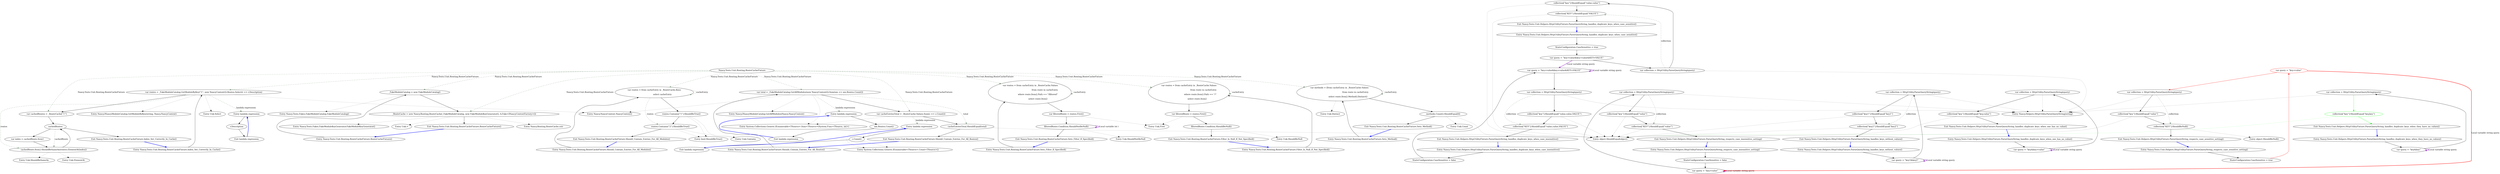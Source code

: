 digraph  {
n64 [label="Nancy.Tests.Unit.Routing.RouteCacheFixture", span=""];
n0 [label="Entry Nancy.Tests.Unit.Routing.RouteCacheFixture.RouteCacheFixture()", span="19-19", cluster="Nancy.Tests.Unit.Routing.RouteCacheFixture.RouteCacheFixture()"];
n1 [label="_FakeModuleCatalog = new FakeModuleCatalog()", span="21-21", cluster="Nancy.Tests.Unit.Routing.RouteCacheFixture.RouteCacheFixture()"];
n2 [label="_RouteCache = new Nancy.Routing.RouteCache(_FakeModuleCatalog, new FakeModuleKeyGenerator(), A.Fake<INancyContextFactory>())", span="23-23", cluster="Nancy.Tests.Unit.Routing.RouteCacheFixture.RouteCacheFixture()"];
n4 [label="Entry Nancy.Tests.Fakes.FakeModuleCatalog.FakeModuleCatalog()", span="13-13", cluster="Nancy.Tests.Fakes.FakeModuleCatalog.FakeModuleCatalog()"];
n3 [label="Exit Nancy.Tests.Unit.Routing.RouteCacheFixture.RouteCacheFixture()", span="19-19", cluster="Nancy.Tests.Unit.Routing.RouteCacheFixture.RouteCacheFixture()"];
n5 [label="Entry Nancy.Routing.RouteCache.cstr", span="", cluster="Nancy.Routing.RouteCache.cstr"];
n6 [label="Entry Nancy.Tests.Fakes.FakeModuleKeyGenerator.FakeModuleKeyGenerator()", span="4-4", cluster="Nancy.Tests.Fakes.FakeModuleKeyGenerator.FakeModuleKeyGenerator()"];
n7 [label="Entry Unk.>", span="", cluster="Unk.>"];
n8 [label="Entry Nancy.Tests.Unit.Routing.RouteCacheFixture.Should_Contain_Entries_For_All_Modules()", span="27-27", cluster="Nancy.Tests.Unit.Routing.RouteCacheFixture.Should_Contain_Entries_For_All_Modules()"];
n9 [label="var routes = from cacheEntry in _RouteCache.Keys\r\n                         select cacheEntry", span="29-30", cluster="Nancy.Tests.Unit.Routing.RouteCacheFixture.Should_Contain_Entries_For_All_Modules()"];
n10 [label="routes.Contains(''1'').ShouldBeTrue()", span="32-32", cluster="Nancy.Tests.Unit.Routing.RouteCacheFixture.Should_Contain_Entries_For_All_Modules()"];
n11 [label="routes.Contains(''2'').ShouldBeTrue()", span="33-33", cluster="Nancy.Tests.Unit.Routing.RouteCacheFixture.Should_Contain_Entries_For_All_Modules()"];
n13 [label="Entry Unk.Contains", span="", cluster="Unk.Contains"];
n14 [label="Entry bool.ShouldBeTrue()", span="85-85", cluster="bool.ShouldBeTrue()"];
n12 [label="Exit Nancy.Tests.Unit.Routing.RouteCacheFixture.Should_Contain_Entries_For_All_Modules()", span="27-27", cluster="Nancy.Tests.Unit.Routing.RouteCacheFixture.Should_Contain_Entries_For_All_Modules()"];
n15 [label="Entry Nancy.Tests.Unit.Routing.RouteCacheFixture.Should_Contain_Entries_For_All_Routes()", span="37-37", cluster="Nancy.Tests.Unit.Routing.RouteCacheFixture.Should_Contain_Entries_For_All_Routes()"];
n16 [label="var total = _FakeModuleCatalog.GetAllModules(new NancyContext()).Sum(nm => nm.Routes.Count())", span="39-39", cluster="Nancy.Tests.Unit.Routing.RouteCacheFixture.Should_Contain_Entries_For_All_Routes()"];
n17 [label="var cacheEntriesTotal = _RouteCache.Values.Sum(c => c.Count())", span="41-41", cluster="Nancy.Tests.Unit.Routing.RouteCacheFixture.Should_Contain_Entries_For_All_Routes()"];
n20 [label="Entry Nancy.NancyContext.NancyContext()", span="20-20", cluster="Nancy.NancyContext.NancyContext()"];
n21 [label="Entry Nancy.INancyModuleCatalog.GetAllModules(Nancy.NancyContext)", span="14-14", cluster="Nancy.INancyModuleCatalog.GetAllModules(Nancy.NancyContext)"];
n22 [label="Entry System.Collections.Generic.IEnumerable<TSource>.Sum<TSource>(System.Func<TSource, int>)", span="0-0", cluster="System.Collections.Generic.IEnumerable<TSource>.Sum<TSource>(System.Func<TSource, int>)"];
n24 [label="Entry lambda expression", span="39-39", cluster="lambda expression"];
n18 [label="cacheEntriesTotal.ShouldEqual(total)", span="43-43", cluster="Nancy.Tests.Unit.Routing.RouteCacheFixture.Should_Contain_Entries_For_All_Routes()"];
n28 [label="Entry lambda expression", span="41-41", cluster="lambda expression"];
n19 [label="Exit Nancy.Tests.Unit.Routing.RouteCacheFixture.Should_Contain_Entries_For_All_Routes()", span="37-37", cluster="Nancy.Tests.Unit.Routing.RouteCacheFixture.Should_Contain_Entries_For_All_Routes()"];
n23 [label="Entry object.ShouldEqual(object)", span="95-95", cluster="object.ShouldEqual(object)"];
n25 [label="nm.Routes.Count()", span="39-39", cluster="lambda expression"];
n26 [label="Exit lambda expression", span="39-39", cluster="lambda expression"];
n27 [label="Entry System.Collections.Generic.IEnumerable<TSource>.Count<TSource>()", span="0-0", cluster="System.Collections.Generic.IEnumerable<TSource>.Count<TSource>()"];
n29 [label="c.Count()", span="41-41", cluster="lambda expression"];
n30 [label="Exit lambda expression", span="41-41", cluster="lambda expression"];
n31 [label="Entry Nancy.Tests.Unit.Routing.RouteCacheFixture.Sets_Filter_If_Specified()", span="47-47", cluster="Nancy.Tests.Unit.Routing.RouteCacheFixture.Sets_Filter_If_Specified()"];
n32 [label="var routes = from cacheEntry in _RouteCache.Values\r\n                         from route in cacheEntry\r\n                         where route.Item2.Path == ''/filtered''\r\n                         select route.Item2", span="49-52", cluster="Nancy.Tests.Unit.Routing.RouteCacheFixture.Sets_Filter_If_Specified()"];
n33 [label="var filteredRoute = routes.First()", span="54-54", cluster="Nancy.Tests.Unit.Routing.RouteCacheFixture.Sets_Filter_If_Specified()"];
n34 [label="filteredRoute.Condition.ShouldNotBeNull()", span="56-56", cluster="Nancy.Tests.Unit.Routing.RouteCacheFixture.Sets_Filter_If_Specified()"];
n36 [label="Entry Unk.First", span="", cluster="Unk.First"];
n35 [label="Exit Nancy.Tests.Unit.Routing.RouteCacheFixture.Sets_Filter_If_Specified()", span="47-47", cluster="Nancy.Tests.Unit.Routing.RouteCacheFixture.Sets_Filter_If_Specified()"];
n37 [label="Entry Unk.ShouldNotBeNull", span="", cluster="Unk.ShouldNotBeNull"];
n38 [label="Entry Nancy.Tests.Unit.Routing.RouteCacheFixture.Filter_Is_Null_If_Not_Specified()", span="60-60", cluster="Nancy.Tests.Unit.Routing.RouteCacheFixture.Filter_Is_Null_If_Not_Specified()"];
n39 [label="var routes = from cacheEntry in _RouteCache.Values\r\n                         from route in cacheEntry\r\n                         where route.Item2.Path == ''/''\r\n                         select route.Item2", span="62-65", cluster="Nancy.Tests.Unit.Routing.RouteCacheFixture.Filter_Is_Null_If_Not_Specified()"];
n40 [label="var filteredRoute = routes.First()", span="67-67", cluster="Nancy.Tests.Unit.Routing.RouteCacheFixture.Filter_Is_Null_If_Not_Specified()"];
n41 [label="filteredRoute.Condition.ShouldBeNull()", span="69-69", cluster="Nancy.Tests.Unit.Routing.RouteCacheFixture.Filter_Is_Null_If_Not_Specified()"];
n42 [label="Exit Nancy.Tests.Unit.Routing.RouteCacheFixture.Filter_Is_Null_If_Not_Specified()", span="60-60", cluster="Nancy.Tests.Unit.Routing.RouteCacheFixture.Filter_Is_Null_If_Not_Specified()"];
n43 [label="Entry Unk.ShouldBeNull", span="", cluster="Unk.ShouldBeNull"];
n44 [label="Entry Nancy.Tests.Unit.Routing.RouteCacheFixture.Sets_Method()", span="73-73", cluster="Nancy.Tests.Unit.Routing.RouteCacheFixture.Sets_Method()"];
n45 [label="var methods = (from cacheEntry in _RouteCache.Values\r\n                          from route in cacheEntry\r\n                          select route.Item2.Method).Distinct()", span="75-77", cluster="Nancy.Tests.Unit.Routing.RouteCacheFixture.Sets_Method()"];
n46 [label="methods.Count().ShouldEqual(4)", span="79-79", cluster="Nancy.Tests.Unit.Routing.RouteCacheFixture.Sets_Method()"];
n48 [label="Entry Unk.Distinct", span="", cluster="Unk.Distinct"];
n47 [label="Exit Nancy.Tests.Unit.Routing.RouteCacheFixture.Sets_Method()", span="73-73", cluster="Nancy.Tests.Unit.Routing.RouteCacheFixture.Sets_Method()"];
n49 [label="Entry Unk.Count", span="", cluster="Unk.Count"];
n50 [label="Entry Nancy.Tests.Unit.Routing.RouteCacheFixture.Index_Set_Correctly_In_Cache()", span="83-83", cluster="Nancy.Tests.Unit.Routing.RouteCacheFixture.Index_Set_Correctly_In_Cache()"];
n51 [label="var routes = _FakeModuleCatalog.GetModuleByKey(''1'', new NancyContext()).Routes.Select(r => r.Description)", span="85-85", cluster="Nancy.Tests.Unit.Routing.RouteCacheFixture.Index_Set_Correctly_In_Cache()"];
n52 [label="var cachedRoutes = _RouteCache[''1'']", span="87-87", cluster="Nancy.Tests.Unit.Routing.RouteCacheFixture.Index_Set_Correctly_In_Cache()"];
n57 [label="Entry Nancy.INancyModuleCatalog.GetModuleByKey(string, Nancy.NancyContext)", span="22-22", cluster="Nancy.INancyModuleCatalog.GetModuleByKey(string, Nancy.NancyContext)"];
n58 [label="Entry Unk.Select", span="", cluster="Unk.Select"];
n61 [label="Entry lambda expression", span="85-85", cluster="lambda expression"];
n55 [label="cachedRoute.Item2.ShouldBeSameAs(routes.ElementAt(index))", span="92-92", cluster="Nancy.Tests.Unit.Routing.RouteCacheFixture.Index_Set_Correctly_In_Cache()"];
n53 [label=cachedRoutes, span="89-89", cluster="Nancy.Tests.Unit.Routing.RouteCacheFixture.Index_Set_Correctly_In_Cache()"];
n54 [label="var index = cachedRoute.Item1", span="91-91", cluster="Nancy.Tests.Unit.Routing.RouteCacheFixture.Index_Set_Correctly_In_Cache()"];
n56 [label="Exit Nancy.Tests.Unit.Routing.RouteCacheFixture.Index_Set_Correctly_In_Cache()", span="83-83", cluster="Nancy.Tests.Unit.Routing.RouteCacheFixture.Index_Set_Correctly_In_Cache()"];
n59 [label="Entry Unk.ElementAt", span="", cluster="Unk.ElementAt"];
n60 [label="Entry Unk.ShouldBeSameAs", span="", cluster="Unk.ShouldBeSameAs"];
n62 [label="r.Description", span="85-85", cluster="lambda expression"];
n63 [label="Exit lambda expression", span="85-85", cluster="lambda expression"];
m0_24 [label="Entry Nancy.Tests.Unit.Helpers.HttpUtilityFixture.ParseQueryString_handles_duplicate_keys_when_case_sensitive()", span="53-53", cluster="Nancy.Tests.Unit.Helpers.HttpUtilityFixture.ParseQueryString_handles_duplicate_keys_when_case_sensitive()", file="HttpUtilityFixture.cs"];
m0_25 [label="StaticConfiguration.CaseSensitive = true", span="56-56", cluster="Nancy.Tests.Unit.Helpers.HttpUtilityFixture.ParseQueryString_handles_duplicate_keys_when_case_sensitive()", file="HttpUtilityFixture.cs"];
m0_26 [label="var query = ''key=value&key=value&KEY=VALUE''", span="57-57", cluster="Nancy.Tests.Unit.Helpers.HttpUtilityFixture.ParseQueryString_handles_duplicate_keys_when_case_sensitive()", file="HttpUtilityFixture.cs"];
m0_27 [label="var collection = HttpUtility.ParseQueryString(query)", span="60-60", cluster="Nancy.Tests.Unit.Helpers.HttpUtilityFixture.ParseQueryString_handles_duplicate_keys_when_case_sensitive()", file="HttpUtilityFixture.cs"];
m0_28 [label="collection[''key''].ShouldEqual(''value,value'')", span="63-63", cluster="Nancy.Tests.Unit.Helpers.HttpUtilityFixture.ParseQueryString_handles_duplicate_keys_when_case_sensitive()", file="HttpUtilityFixture.cs"];
m0_29 [label="collection[''KEY''].ShouldEqual(''VALUE'')", span="64-64", cluster="Nancy.Tests.Unit.Helpers.HttpUtilityFixture.ParseQueryString_handles_duplicate_keys_when_case_sensitive()", file="HttpUtilityFixture.cs"];
m0_30 [label="Exit Nancy.Tests.Unit.Helpers.HttpUtilityFixture.ParseQueryString_handles_duplicate_keys_when_case_sensitive()", span="53-53", cluster="Nancy.Tests.Unit.Helpers.HttpUtilityFixture.ParseQueryString_handles_duplicate_keys_when_case_sensitive()", file="HttpUtilityFixture.cs"];
m0_16 [label="Entry object.ShouldBeNull()", span="145-145", cluster="object.ShouldBeNull()", file="HttpUtilityFixture.cs"];
m0_0 [label="Entry Nancy.Tests.Unit.Helpers.HttpUtilityFixture.ParseQueryString_respects_case_insensitive_setting()", span="8-8", cluster="Nancy.Tests.Unit.Helpers.HttpUtilityFixture.ParseQueryString_respects_case_insensitive_setting()", file="HttpUtilityFixture.cs"];
m0_1 [label="StaticConfiguration.CaseSensitive = false", span="11-11", cluster="Nancy.Tests.Unit.Helpers.HttpUtilityFixture.ParseQueryString_respects_case_insensitive_setting()", file="HttpUtilityFixture.cs"];
m0_2 [label="var query = ''key=value''", span="12-12", cluster="Nancy.Tests.Unit.Helpers.HttpUtilityFixture.ParseQueryString_respects_case_insensitive_setting()", file="HttpUtilityFixture.cs"];
m0_3 [label="var collection = HttpUtility.ParseQueryString(query)", span="15-15", cluster="Nancy.Tests.Unit.Helpers.HttpUtilityFixture.ParseQueryString_respects_case_insensitive_setting()", file="HttpUtilityFixture.cs"];
m0_4 [label="collection[''key''].ShouldEqual(''value'')", span="18-18", cluster="Nancy.Tests.Unit.Helpers.HttpUtilityFixture.ParseQueryString_respects_case_insensitive_setting()", file="HttpUtilityFixture.cs"];
m0_5 [label="collection[''KEY''].ShouldEqual(''value'')", span="19-19", cluster="Nancy.Tests.Unit.Helpers.HttpUtilityFixture.ParseQueryString_respects_case_insensitive_setting()", file="HttpUtilityFixture.cs"];
m0_6 [label="Exit Nancy.Tests.Unit.Helpers.HttpUtilityFixture.ParseQueryString_respects_case_insensitive_setting()", span="8-8", cluster="Nancy.Tests.Unit.Helpers.HttpUtilityFixture.ParseQueryString_respects_case_insensitive_setting()", file="HttpUtilityFixture.cs"];
m0_37 [label="Entry Nancy.Tests.Unit.Helpers.HttpUtilityFixture.ParseQueryString_handles_duplicate_keys_when_one_has_no_value()", span="82-82", cluster="Nancy.Tests.Unit.Helpers.HttpUtilityFixture.ParseQueryString_handles_duplicate_keys_when_one_has_no_value()", file="HttpUtilityFixture.cs"];
m0_38 [label="var query = ''key&key=value''", span="85-85", cluster="Nancy.Tests.Unit.Helpers.HttpUtilityFixture.ParseQueryString_handles_duplicate_keys_when_one_has_no_value()", file="HttpUtilityFixture.cs"];
m0_39 [label="var collection = HttpUtility.ParseQueryString(query)", span="88-88", cluster="Nancy.Tests.Unit.Helpers.HttpUtilityFixture.ParseQueryString_handles_duplicate_keys_when_one_has_no_value()", file="HttpUtilityFixture.cs"];
m0_40 [label="collection[''key''].ShouldEqual(''key,value'')", span="91-91", cluster="Nancy.Tests.Unit.Helpers.HttpUtilityFixture.ParseQueryString_handles_duplicate_keys_when_one_has_no_value()", file="HttpUtilityFixture.cs"];
m0_41 [label="Exit Nancy.Tests.Unit.Helpers.HttpUtilityFixture.ParseQueryString_handles_duplicate_keys_when_one_has_no_value()", span="82-82", cluster="Nancy.Tests.Unit.Helpers.HttpUtilityFixture.ParseQueryString_handles_duplicate_keys_when_one_has_no_value()", file="HttpUtilityFixture.cs"];
m0_42 [label="Entry Nancy.Tests.Unit.Helpers.HttpUtilityFixture.ParseQueryString_handles_duplicate_keys_when_they_have_no_values()", span="95-95", cluster="Nancy.Tests.Unit.Helpers.HttpUtilityFixture.ParseQueryString_handles_duplicate_keys_when_they_have_no_values()", file="HttpUtilityFixture.cs"];
m0_43 [label="var query = ''key&key''", span="98-98", cluster="Nancy.Tests.Unit.Helpers.HttpUtilityFixture.ParseQueryString_handles_duplicate_keys_when_they_have_no_values()", file="HttpUtilityFixture.cs"];
m0_44 [label="var collection = HttpUtility.ParseQueryString(query)", span="101-101", cluster="Nancy.Tests.Unit.Helpers.HttpUtilityFixture.ParseQueryString_handles_duplicate_keys_when_they_have_no_values()", file="HttpUtilityFixture.cs"];
m0_45 [label="collection[''key''].ShouldEqual(''key,key'')", span="108-108", cluster="Nancy.Tests.Unit.Helpers.HttpUtilityFixture.ParseQueryString_handles_duplicate_keys_when_they_have_no_values()", file="HttpUtilityFixture.cs", color=green, community=0];
m0_46 [label="Exit Nancy.Tests.Unit.Helpers.HttpUtilityFixture.ParseQueryString_handles_duplicate_keys_when_they_have_no_values()", span="95-95", cluster="Nancy.Tests.Unit.Helpers.HttpUtilityFixture.ParseQueryString_handles_duplicate_keys_when_they_have_no_values()", file="HttpUtilityFixture.cs"];
m0_9 [label="Entry Nancy.Tests.Unit.Helpers.HttpUtilityFixture.ParseQueryString_respects_case_sensitive_setting()", span="23-23", cluster="Nancy.Tests.Unit.Helpers.HttpUtilityFixture.ParseQueryString_respects_case_sensitive_setting()", file="HttpUtilityFixture.cs"];
m0_10 [label="StaticConfiguration.CaseSensitive = true", span="26-26", cluster="Nancy.Tests.Unit.Helpers.HttpUtilityFixture.ParseQueryString_respects_case_sensitive_setting()", file="HttpUtilityFixture.cs"];
m0_11 [label="var query = ''key=value''", span="27-27", cluster="Nancy.Tests.Unit.Helpers.HttpUtilityFixture.ParseQueryString_respects_case_sensitive_setting()", color=red, community=0, file="HttpUtilityFixture.cs"];
m0_12 [label="var collection = HttpUtility.ParseQueryString(query)", span="30-30", cluster="Nancy.Tests.Unit.Helpers.HttpUtilityFixture.ParseQueryString_respects_case_sensitive_setting()", file="HttpUtilityFixture.cs"];
m0_13 [label="collection[''key''].ShouldEqual(''value'')", span="33-33", cluster="Nancy.Tests.Unit.Helpers.HttpUtilityFixture.ParseQueryString_respects_case_sensitive_setting()", file="HttpUtilityFixture.cs"];
m0_14 [label="collection[''KEY''].ShouldBeNull()", span="34-34", cluster="Nancy.Tests.Unit.Helpers.HttpUtilityFixture.ParseQueryString_respects_case_sensitive_setting()", file="HttpUtilityFixture.cs"];
m0_15 [label="Exit Nancy.Tests.Unit.Helpers.HttpUtilityFixture.ParseQueryString_respects_case_sensitive_setting()", span="23-23", cluster="Nancy.Tests.Unit.Helpers.HttpUtilityFixture.ParseQueryString_respects_case_sensitive_setting()", file="HttpUtilityFixture.cs"];
m0_7 [label="Entry Nancy.Helpers.HttpUtility.ParseQueryString(string)", span="682-682", cluster="Nancy.Helpers.HttpUtility.ParseQueryString(string)", file="HttpUtilityFixture.cs"];
m0_31 [label="Entry Nancy.Tests.Unit.Helpers.HttpUtilityFixture.ParseQueryString_handles_keys_without_values()", span="68-68", cluster="Nancy.Tests.Unit.Helpers.HttpUtilityFixture.ParseQueryString_handles_keys_without_values()", file="HttpUtilityFixture.cs"];
m0_32 [label="var query = ''key1&key2''", span="71-71", cluster="Nancy.Tests.Unit.Helpers.HttpUtilityFixture.ParseQueryString_handles_keys_without_values()", file="HttpUtilityFixture.cs"];
m0_33 [label="var collection = HttpUtility.ParseQueryString(query)", span="74-74", cluster="Nancy.Tests.Unit.Helpers.HttpUtilityFixture.ParseQueryString_handles_keys_without_values()", file="HttpUtilityFixture.cs"];
m0_34 [label="collection[''key1''].ShouldEqual(''key1'')", span="77-77", cluster="Nancy.Tests.Unit.Helpers.HttpUtilityFixture.ParseQueryString_handles_keys_without_values()", file="HttpUtilityFixture.cs"];
m0_35 [label="collection[''key2''].ShouldEqual(''key2'')", span="78-78", cluster="Nancy.Tests.Unit.Helpers.HttpUtilityFixture.ParseQueryString_handles_keys_without_values()", file="HttpUtilityFixture.cs"];
m0_36 [label="Exit Nancy.Tests.Unit.Helpers.HttpUtilityFixture.ParseQueryString_handles_keys_without_values()", span="68-68", cluster="Nancy.Tests.Unit.Helpers.HttpUtilityFixture.ParseQueryString_handles_keys_without_values()", file="HttpUtilityFixture.cs"];
m0_17 [label="Entry Nancy.Tests.Unit.Helpers.HttpUtilityFixture.ParseQueryString_handles_duplicate_keys_when_case_insensitive()", span="38-38", cluster="Nancy.Tests.Unit.Helpers.HttpUtilityFixture.ParseQueryString_handles_duplicate_keys_when_case_insensitive()", file="HttpUtilityFixture.cs"];
m0_18 [label="StaticConfiguration.CaseSensitive = false", span="41-41", cluster="Nancy.Tests.Unit.Helpers.HttpUtilityFixture.ParseQueryString_handles_duplicate_keys_when_case_insensitive()", file="HttpUtilityFixture.cs"];
m0_19 [label="var query = ''key=value&key=value&KEY=VALUE''", span="42-42", cluster="Nancy.Tests.Unit.Helpers.HttpUtilityFixture.ParseQueryString_handles_duplicate_keys_when_case_insensitive()", file="HttpUtilityFixture.cs"];
m0_20 [label="var collection = HttpUtility.ParseQueryString(query)", span="45-45", cluster="Nancy.Tests.Unit.Helpers.HttpUtilityFixture.ParseQueryString_handles_duplicate_keys_when_case_insensitive()", file="HttpUtilityFixture.cs"];
m0_21 [label="collection[''key''].ShouldEqual(''value,value,VALUE'')", span="48-48", cluster="Nancy.Tests.Unit.Helpers.HttpUtilityFixture.ParseQueryString_handles_duplicate_keys_when_case_insensitive()", file="HttpUtilityFixture.cs"];
m0_22 [label="collection[''KEY''].ShouldEqual(''value,value,VALUE'')", span="49-49", cluster="Nancy.Tests.Unit.Helpers.HttpUtilityFixture.ParseQueryString_handles_duplicate_keys_when_case_insensitive()", file="HttpUtilityFixture.cs"];
m0_23 [label="Exit Nancy.Tests.Unit.Helpers.HttpUtilityFixture.ParseQueryString_handles_duplicate_keys_when_case_insensitive()", span="38-38", cluster="Nancy.Tests.Unit.Helpers.HttpUtilityFixture.ParseQueryString_handles_duplicate_keys_when_case_insensitive()", file="HttpUtilityFixture.cs"];
n64 -> n1  [key=1, style=dashed, color=darkseagreen4, label="Nancy.Tests.Unit.Routing.RouteCacheFixture"];
n64 -> n2  [key=1, style=dashed, color=darkseagreen4, label="Nancy.Tests.Unit.Routing.RouteCacheFixture"];
n64 -> n9  [key=1, style=dashed, color=darkseagreen4, label="Nancy.Tests.Unit.Routing.RouteCacheFixture"];
n64 -> n16  [key=1, style=dashed, color=darkseagreen4, label="Nancy.Tests.Unit.Routing.RouteCacheFixture"];
n64 -> n17  [key=1, style=dashed, color=darkseagreen4, label="Nancy.Tests.Unit.Routing.RouteCacheFixture"];
n64 -> n32  [key=1, style=dashed, color=darkseagreen4, label="Nancy.Tests.Unit.Routing.RouteCacheFixture"];
n64 -> n39  [key=1, style=dashed, color=darkseagreen4, label="Nancy.Tests.Unit.Routing.RouteCacheFixture"];
n64 -> n45  [key=1, style=dashed, color=darkseagreen4, label="Nancy.Tests.Unit.Routing.RouteCacheFixture"];
n64 -> n51  [key=1, style=dashed, color=darkseagreen4, label="Nancy.Tests.Unit.Routing.RouteCacheFixture"];
n64 -> n52  [key=1, style=dashed, color=darkseagreen4, label="Nancy.Tests.Unit.Routing.RouteCacheFixture"];
n0 -> n1  [key=0, style=solid];
n1 -> n2  [key=0, style=solid];
n1 -> n4  [key=2, style=dotted];
n2 -> n3  [key=0, style=solid];
n2 -> n5  [key=2, style=dotted];
n2 -> n6  [key=2, style=dotted];
n2 -> n7  [key=2, style=dotted];
n3 -> n0  [key=0, style=bold, color=blue];
n8 -> n9  [key=0, style=solid];
n9 -> n10  [key=0, style=solid];
n9 -> n9  [key=1, style=dashed, color=darkseagreen4, label=cacheEntry];
n9 -> n11  [key=1, style=dashed, color=darkseagreen4, label=routes];
n10 -> n11  [key=0, style=solid];
n10 -> n13  [key=2, style=dotted];
n10 -> n14  [key=2, style=dotted];
n11 -> n12  [key=0, style=solid];
n11 -> n13  [key=2, style=dotted];
n11 -> n14  [key=2, style=dotted];
n12 -> n8  [key=0, style=bold, color=blue];
n15 -> n16  [key=0, style=solid];
n16 -> n17  [key=0, style=solid];
n16 -> n20  [key=2, style=dotted];
n16 -> n21  [key=2, style=dotted];
n16 -> n22  [key=2, style=dotted];
n16 -> n24  [key=1, style=dashed, color=darkseagreen4, label="lambda expression"];
n16 -> n18  [key=1, style=dashed, color=darkseagreen4, label=total];
n17 -> n18  [key=0, style=solid];
n17 -> n22  [key=2, style=dotted];
n17 -> n28  [key=1, style=dashed, color=darkseagreen4, label="lambda expression"];
n24 -> n25  [key=0, style=solid];
n18 -> n19  [key=0, style=solid];
n18 -> n23  [key=2, style=dotted];
n28 -> n29  [key=0, style=solid];
n19 -> n15  [key=0, style=bold, color=blue];
n25 -> n26  [key=0, style=solid];
n25 -> n27  [key=2, style=dotted];
n26 -> n24  [key=0, style=bold, color=blue];
n29 -> n30  [key=0, style=solid];
n29 -> n27  [key=2, style=dotted];
n30 -> n28  [key=0, style=bold, color=blue];
n31 -> n32  [key=0, style=solid];
n32 -> n33  [key=0, style=solid];
n32 -> n32  [key=1, style=dashed, color=darkseagreen4, label=cacheEntry];
n33 -> n34  [key=0, style=solid];
n33 -> n36  [key=2, style=dotted];
n34 -> n35  [key=0, style=solid];
n34 -> n37  [key=2, style=dotted];
n34 -> n34  [key=3, color=darkorchid, style=bold, label="Local variable int i"];
n35 -> n31  [key=0, style=bold, color=blue];
n38 -> n39  [key=0, style=solid];
n39 -> n40  [key=0, style=solid];
n39 -> n39  [key=1, style=dashed, color=darkseagreen4, label=cacheEntry];
n40 -> n41  [key=0, style=solid];
n40 -> n36  [key=2, style=dotted];
n41 -> n42  [key=0, style=solid];
n41 -> n43  [key=2, style=dotted];
n42 -> n38  [key=0, style=bold, color=blue];
n44 -> n45  [key=0, style=solid];
n45 -> n46  [key=0, style=solid];
n45 -> n48  [key=2, style=dotted];
n45 -> n45  [key=1, style=dashed, color=darkseagreen4, label=cacheEntry];
n46 -> n47  [key=0, style=solid];
n46 -> n49  [key=2, style=dotted];
n46 -> n23  [key=2, style=dotted];
n47 -> n44  [key=0, style=bold, color=blue];
n50 -> n51  [key=0, style=solid];
n51 -> n52  [key=0, style=solid];
n51 -> n20  [key=2, style=dotted];
n51 -> n57  [key=2, style=dotted];
n51 -> n58  [key=2, style=dotted];
n51 -> n61  [key=1, style=dashed, color=darkseagreen4, label="lambda expression"];
n51 -> n55  [key=1, style=dashed, color=darkseagreen4, label=routes];
n52 -> n53  [key=0, style=solid];
n61 -> n62  [key=0, style=solid];
n55 -> n53  [key=0, style=solid];
n55 -> n59  [key=2, style=dotted];
n55 -> n60  [key=2, style=dotted];
n53 -> n54  [key=0, style=solid];
n53 -> n56  [key=0, style=solid];
n53 -> n55  [key=1, style=dashed, color=darkseagreen4, label=cachedRoute];
n54 -> n55  [key=0, style=solid];
n56 -> n50  [key=0, style=bold, color=blue];
n62 -> n63  [key=0, style=solid];
n63 -> n61  [key=0, style=bold, color=blue];
m0_24 -> m0_25  [key=0, style=solid];
m0_25 -> m0_26  [key=0, style=solid];
m0_26 -> m0_27  [key=0, style=solid];
m0_26 -> m0_19  [key=3, color=darkorchid, style=bold, label="Local variable string query"];
m0_27 -> m0_28  [key=0, style=solid];
m0_27 -> m0_7  [key=2, style=dotted];
m0_27 -> m0_29  [key=1, style=dashed, color=darkseagreen4, label=collection];
m0_28 -> m0_29  [key=0, style=solid];
m0_28 -> n23  [key=2, style=dotted];
m0_29 -> m0_30  [key=0, style=solid];
m0_29 -> n23  [key=2, style=dotted];
m0_30 -> m0_24  [key=0, style=bold, color=blue];
m0_0 -> m0_1  [key=0, style=solid];
m0_1 -> m0_2  [key=0, style=solid];
m0_2 -> m0_3  [key=0, style=solid];
m0_2 -> m0_2  [key=3, color=darkorchid, style=bold, label="Local variable string query"];
m0_3 -> m0_4  [key=0, style=solid];
m0_3 -> m0_7  [key=2, style=dotted];
m0_3 -> m0_5  [key=1, style=dashed, color=darkseagreen4, label=collection];
m0_4 -> m0_5  [key=0, style=solid];
m0_4 -> n23  [key=2, style=dotted];
m0_5 -> m0_6  [key=0, style=solid];
m0_5 -> n23  [key=2, style=dotted];
m0_6 -> m0_0  [key=0, style=bold, color=blue];
m0_37 -> m0_38  [key=0, style=solid];
m0_38 -> m0_39  [key=0, style=solid];
m0_38 -> m0_38  [key=3, color=darkorchid, style=bold, label="Local variable string query"];
m0_39 -> m0_40  [key=0, style=solid];
m0_39 -> m0_7  [key=2, style=dotted];
m0_40 -> m0_41  [key=0, style=solid];
m0_40 -> n23  [key=2, style=dotted];
m0_41 -> m0_37  [key=0, style=bold, color=blue];
m0_42 -> m0_43  [key=0, style=solid];
m0_43 -> m0_44  [key=0, style=solid];
m0_43 -> m0_43  [key=3, color=darkorchid, style=bold, label="Local variable string query"];
m0_44 -> m0_45  [key=0, style=solid, color=green];
m0_44 -> m0_7  [key=2, style=dotted];
m0_45 -> m0_46  [key=0, style=solid, color=green];
m0_45 -> n23  [key=2, style=dotted, color=green];
m0_46 -> m0_42  [key=0, style=bold, color=blue];
m0_9 -> m0_10  [key=0, style=solid];
m0_10 -> m0_11  [key=0, style=solid, color=red];
m0_11 -> m0_12  [key=0, style=solid, color=red];
m0_11 -> m0_2  [key=3, color=red, style=bold, label="Local variable string query"];
m0_12 -> m0_13  [key=0, style=solid];
m0_12 -> m0_7  [key=2, style=dotted];
m0_12 -> m0_14  [key=1, style=dashed, color=darkseagreen4, label=collection];
m0_13 -> m0_14  [key=0, style=solid];
m0_13 -> n23  [key=2, style=dotted];
m0_14 -> m0_15  [key=0, style=solid];
m0_14 -> m0_16  [key=2, style=dotted];
m0_15 -> m0_9  [key=0, style=bold, color=blue];
m0_31 -> m0_32  [key=0, style=solid];
m0_32 -> m0_33  [key=0, style=solid];
m0_32 -> m0_32  [key=3, color=darkorchid, style=bold, label="Local variable string query"];
m0_33 -> m0_34  [key=0, style=solid];
m0_33 -> m0_7  [key=2, style=dotted];
m0_33 -> m0_35  [key=1, style=dashed, color=darkseagreen4, label=collection];
m0_34 -> m0_35  [key=0, style=solid];
m0_34 -> n23  [key=2, style=dotted];
m0_35 -> m0_36  [key=0, style=solid];
m0_35 -> n23  [key=2, style=dotted];
m0_36 -> m0_31  [key=0, style=bold, color=blue];
m0_17 -> m0_18  [key=0, style=solid];
m0_18 -> m0_19  [key=0, style=solid];
m0_19 -> m0_20  [key=0, style=solid];
m0_19 -> m0_19  [key=3, color=darkorchid, style=bold, label="Local variable string query"];
m0_20 -> m0_21  [key=0, style=solid];
m0_20 -> m0_7  [key=2, style=dotted];
m0_20 -> m0_22  [key=1, style=dashed, color=darkseagreen4, label=collection];
m0_21 -> m0_22  [key=0, style=solid];
m0_21 -> n23  [key=2, style=dotted];
m0_22 -> m0_23  [key=0, style=solid];
m0_22 -> n23  [key=2, style=dotted];
m0_23 -> m0_17  [key=0, style=bold, color=blue];
}
